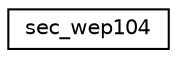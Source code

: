 digraph "Graphical Class Hierarchy"
{
  edge [fontname="Helvetica",fontsize="10",labelfontname="Helvetica",labelfontsize="10"];
  node [fontname="Helvetica",fontsize="10",shape=record];
  rankdir="LR";
  Node1 [label="sec_wep104",height=0.2,width=0.4,color="black", fillcolor="white", style="filled",URL="$structsec__wep104.html"];
}
